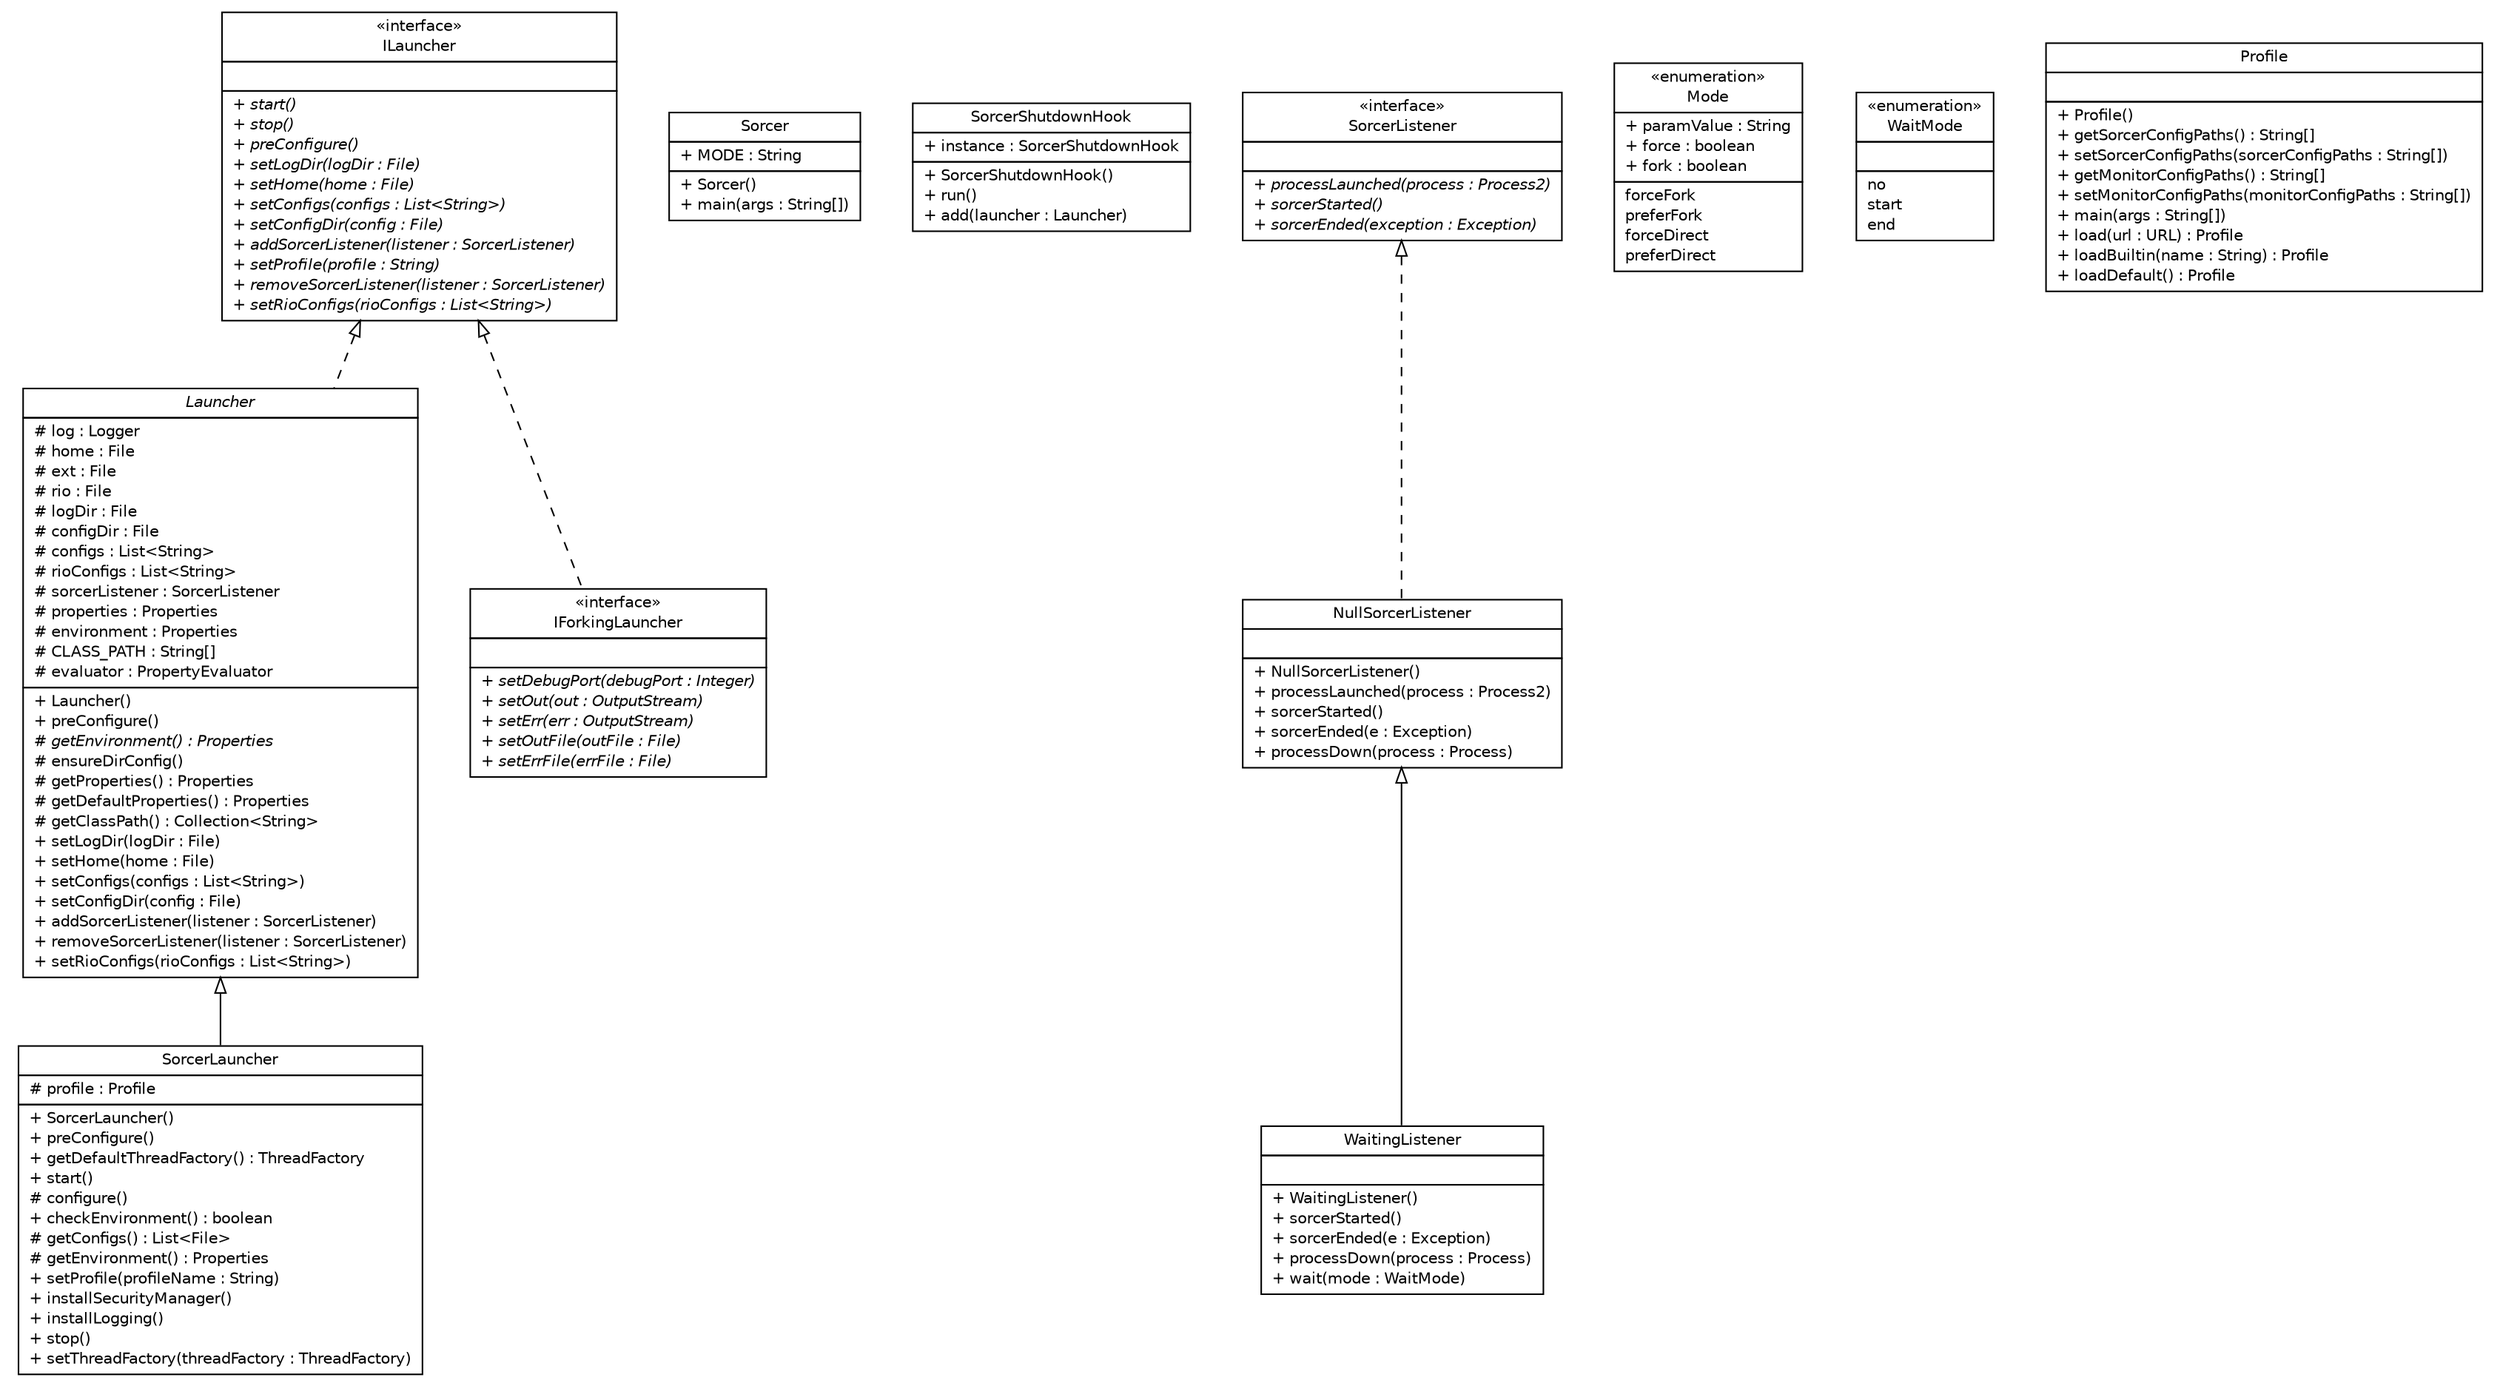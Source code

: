 #!/usr/local/bin/dot
#
# Class diagram 
# Generated by UMLGraph version R5_6 (http://www.umlgraph.org/)
#

digraph G {
	edge [fontname="Helvetica",fontsize=10,labelfontname="Helvetica",labelfontsize=10];
	node [fontname="Helvetica",fontsize=10,shape=plaintext];
	nodesep=0.25;
	ranksep=0.5;
	// sorcer.launcher.SorcerLauncher
	c52455 [label=<<table title="sorcer.launcher.SorcerLauncher" border="0" cellborder="1" cellspacing="0" cellpadding="2" port="p" href="./SorcerLauncher.html">
		<tr><td><table border="0" cellspacing="0" cellpadding="1">
<tr><td align="center" balign="center"> SorcerLauncher </td></tr>
		</table></td></tr>
		<tr><td><table border="0" cellspacing="0" cellpadding="1">
<tr><td align="left" balign="left"> # profile : Profile </td></tr>
		</table></td></tr>
		<tr><td><table border="0" cellspacing="0" cellpadding="1">
<tr><td align="left" balign="left"> + SorcerLauncher() </td></tr>
<tr><td align="left" balign="left"> + preConfigure() </td></tr>
<tr><td align="left" balign="left"> + getDefaultThreadFactory() : ThreadFactory </td></tr>
<tr><td align="left" balign="left"> + start() </td></tr>
<tr><td align="left" balign="left"> # configure() </td></tr>
<tr><td align="left" balign="left"> + checkEnvironment() : boolean </td></tr>
<tr><td align="left" balign="left"> # getConfigs() : List&lt;File&gt; </td></tr>
<tr><td align="left" balign="left"> # getEnvironment() : Properties </td></tr>
<tr><td align="left" balign="left"> + setProfile(profileName : String) </td></tr>
<tr><td align="left" balign="left"> + installSecurityManager() </td></tr>
<tr><td align="left" balign="left"> + installLogging() </td></tr>
<tr><td align="left" balign="left"> + stop() </td></tr>
<tr><td align="left" balign="left"> + setThreadFactory(threadFactory : ThreadFactory) </td></tr>
		</table></td></tr>
		</table>>, URL="./SorcerLauncher.html", fontname="Helvetica", fontcolor="black", fontsize=10.0];
	// sorcer.launcher.Sorcer
	c52456 [label=<<table title="sorcer.launcher.Sorcer" border="0" cellborder="1" cellspacing="0" cellpadding="2" port="p" href="./Sorcer.html">
		<tr><td><table border="0" cellspacing="0" cellpadding="1">
<tr><td align="center" balign="center"> Sorcer </td></tr>
		</table></td></tr>
		<tr><td><table border="0" cellspacing="0" cellpadding="1">
<tr><td align="left" balign="left"> + MODE : String </td></tr>
		</table></td></tr>
		<tr><td><table border="0" cellspacing="0" cellpadding="1">
<tr><td align="left" balign="left"> + Sorcer() </td></tr>
<tr><td align="left" balign="left"> + main(args : String[]) </td></tr>
		</table></td></tr>
		</table>>, URL="./Sorcer.html", fontname="Helvetica", fontcolor="black", fontsize=10.0];
	// sorcer.launcher.ILauncher
	c52457 [label=<<table title="sorcer.launcher.ILauncher" border="0" cellborder="1" cellspacing="0" cellpadding="2" port="p" href="./ILauncher.html">
		<tr><td><table border="0" cellspacing="0" cellpadding="1">
<tr><td align="center" balign="center"> &#171;interface&#187; </td></tr>
<tr><td align="center" balign="center"> ILauncher </td></tr>
		</table></td></tr>
		<tr><td><table border="0" cellspacing="0" cellpadding="1">
<tr><td align="left" balign="left">  </td></tr>
		</table></td></tr>
		<tr><td><table border="0" cellspacing="0" cellpadding="1">
<tr><td align="left" balign="left"><font face="Helvetica-Oblique" point-size="10.0"> + start() </font></td></tr>
<tr><td align="left" balign="left"><font face="Helvetica-Oblique" point-size="10.0"> + stop() </font></td></tr>
<tr><td align="left" balign="left"><font face="Helvetica-Oblique" point-size="10.0"> + preConfigure() </font></td></tr>
<tr><td align="left" balign="left"><font face="Helvetica-Oblique" point-size="10.0"> + setLogDir(logDir : File) </font></td></tr>
<tr><td align="left" balign="left"><font face="Helvetica-Oblique" point-size="10.0"> + setHome(home : File) </font></td></tr>
<tr><td align="left" balign="left"><font face="Helvetica-Oblique" point-size="10.0"> + setConfigs(configs : List&lt;String&gt;) </font></td></tr>
<tr><td align="left" balign="left"><font face="Helvetica-Oblique" point-size="10.0"> + setConfigDir(config : File) </font></td></tr>
<tr><td align="left" balign="left"><font face="Helvetica-Oblique" point-size="10.0"> + addSorcerListener(listener : SorcerListener) </font></td></tr>
<tr><td align="left" balign="left"><font face="Helvetica-Oblique" point-size="10.0"> + setProfile(profile : String) </font></td></tr>
<tr><td align="left" balign="left"><font face="Helvetica-Oblique" point-size="10.0"> + removeSorcerListener(listener : SorcerListener) </font></td></tr>
<tr><td align="left" balign="left"><font face="Helvetica-Oblique" point-size="10.0"> + setRioConfigs(rioConfigs : List&lt;String&gt;) </font></td></tr>
		</table></td></tr>
		</table>>, URL="./ILauncher.html", fontname="Helvetica", fontcolor="black", fontsize=10.0];
	// sorcer.launcher.SorcerShutdownHook
	c52458 [label=<<table title="sorcer.launcher.SorcerShutdownHook" border="0" cellborder="1" cellspacing="0" cellpadding="2" port="p" href="./SorcerShutdownHook.html">
		<tr><td><table border="0" cellspacing="0" cellpadding="1">
<tr><td align="center" balign="center"> SorcerShutdownHook </td></tr>
		</table></td></tr>
		<tr><td><table border="0" cellspacing="0" cellpadding="1">
<tr><td align="left" balign="left"> + instance : SorcerShutdownHook </td></tr>
		</table></td></tr>
		<tr><td><table border="0" cellspacing="0" cellpadding="1">
<tr><td align="left" balign="left"> + SorcerShutdownHook() </td></tr>
<tr><td align="left" balign="left"> + run() </td></tr>
<tr><td align="left" balign="left"> + add(launcher : Launcher) </td></tr>
		</table></td></tr>
		</table>>, URL="./SorcerShutdownHook.html", fontname="Helvetica", fontcolor="black", fontsize=10.0];
	// sorcer.launcher.NullSorcerListener
	c52459 [label=<<table title="sorcer.launcher.NullSorcerListener" border="0" cellborder="1" cellspacing="0" cellpadding="2" port="p" href="./NullSorcerListener.html">
		<tr><td><table border="0" cellspacing="0" cellpadding="1">
<tr><td align="center" balign="center"> NullSorcerListener </td></tr>
		</table></td></tr>
		<tr><td><table border="0" cellspacing="0" cellpadding="1">
<tr><td align="left" balign="left">  </td></tr>
		</table></td></tr>
		<tr><td><table border="0" cellspacing="0" cellpadding="1">
<tr><td align="left" balign="left"> + NullSorcerListener() </td></tr>
<tr><td align="left" balign="left"> + processLaunched(process : Process2) </td></tr>
<tr><td align="left" balign="left"> + sorcerStarted() </td></tr>
<tr><td align="left" balign="left"> + sorcerEnded(e : Exception) </td></tr>
<tr><td align="left" balign="left"> + processDown(process : Process) </td></tr>
		</table></td></tr>
		</table>>, URL="./NullSorcerListener.html", fontname="Helvetica", fontcolor="black", fontsize=10.0];
	// sorcer.launcher.Mode
	c52460 [label=<<table title="sorcer.launcher.Mode" border="0" cellborder="1" cellspacing="0" cellpadding="2" port="p" href="./Mode.html">
		<tr><td><table border="0" cellspacing="0" cellpadding="1">
<tr><td align="center" balign="center"> &#171;enumeration&#187; </td></tr>
<tr><td align="center" balign="center"> Mode </td></tr>
		</table></td></tr>
		<tr><td><table border="0" cellspacing="0" cellpadding="1">
<tr><td align="left" balign="left"> + paramValue : String </td></tr>
<tr><td align="left" balign="left"> + force : boolean </td></tr>
<tr><td align="left" balign="left"> + fork : boolean </td></tr>
		</table></td></tr>
		<tr><td><table border="0" cellspacing="0" cellpadding="1">
<tr><td align="left" balign="left"> forceFork </td></tr>
<tr><td align="left" balign="left"> preferFork </td></tr>
<tr><td align="left" balign="left"> forceDirect </td></tr>
<tr><td align="left" balign="left"> preferDirect </td></tr>
		</table></td></tr>
		</table>>, URL="./Mode.html", fontname="Helvetica", fontcolor="black", fontsize=10.0];
	// sorcer.launcher.WaitingListener
	c52461 [label=<<table title="sorcer.launcher.WaitingListener" border="0" cellborder="1" cellspacing="0" cellpadding="2" port="p" href="./WaitingListener.html">
		<tr><td><table border="0" cellspacing="0" cellpadding="1">
<tr><td align="center" balign="center"> WaitingListener </td></tr>
		</table></td></tr>
		<tr><td><table border="0" cellspacing="0" cellpadding="1">
<tr><td align="left" balign="left">  </td></tr>
		</table></td></tr>
		<tr><td><table border="0" cellspacing="0" cellpadding="1">
<tr><td align="left" balign="left"> + WaitingListener() </td></tr>
<tr><td align="left" balign="left"> + sorcerStarted() </td></tr>
<tr><td align="left" balign="left"> + sorcerEnded(e : Exception) </td></tr>
<tr><td align="left" balign="left"> + processDown(process : Process) </td></tr>
<tr><td align="left" balign="left"> + wait(mode : WaitMode) </td></tr>
		</table></td></tr>
		</table>>, URL="./WaitingListener.html", fontname="Helvetica", fontcolor="black", fontsize=10.0];
	// sorcer.launcher.Launcher
	c52462 [label=<<table title="sorcer.launcher.Launcher" border="0" cellborder="1" cellspacing="0" cellpadding="2" port="p" href="./Launcher.html">
		<tr><td><table border="0" cellspacing="0" cellpadding="1">
<tr><td align="center" balign="center"><font face="Helvetica-Oblique"> Launcher </font></td></tr>
		</table></td></tr>
		<tr><td><table border="0" cellspacing="0" cellpadding="1">
<tr><td align="left" balign="left"> # log : Logger </td></tr>
<tr><td align="left" balign="left"> # home : File </td></tr>
<tr><td align="left" balign="left"> # ext : File </td></tr>
<tr><td align="left" balign="left"> # rio : File </td></tr>
<tr><td align="left" balign="left"> # logDir : File </td></tr>
<tr><td align="left" balign="left"> # configDir : File </td></tr>
<tr><td align="left" balign="left"> # configs : List&lt;String&gt; </td></tr>
<tr><td align="left" balign="left"> # rioConfigs : List&lt;String&gt; </td></tr>
<tr><td align="left" balign="left"> # sorcerListener : SorcerListener </td></tr>
<tr><td align="left" balign="left"> # properties : Properties </td></tr>
<tr><td align="left" balign="left"> # environment : Properties </td></tr>
<tr><td align="left" balign="left"> # CLASS_PATH : String[] </td></tr>
<tr><td align="left" balign="left"> # evaluator : PropertyEvaluator </td></tr>
		</table></td></tr>
		<tr><td><table border="0" cellspacing="0" cellpadding="1">
<tr><td align="left" balign="left"> + Launcher() </td></tr>
<tr><td align="left" balign="left"> + preConfigure() </td></tr>
<tr><td align="left" balign="left"><font face="Helvetica-Oblique" point-size="10.0"> # getEnvironment() : Properties </font></td></tr>
<tr><td align="left" balign="left"> # ensureDirConfig() </td></tr>
<tr><td align="left" balign="left"> # getProperties() : Properties </td></tr>
<tr><td align="left" balign="left"> # getDefaultProperties() : Properties </td></tr>
<tr><td align="left" balign="left"> # getClassPath() : Collection&lt;String&gt; </td></tr>
<tr><td align="left" balign="left"> + setLogDir(logDir : File) </td></tr>
<tr><td align="left" balign="left"> + setHome(home : File) </td></tr>
<tr><td align="left" balign="left"> + setConfigs(configs : List&lt;String&gt;) </td></tr>
<tr><td align="left" balign="left"> + setConfigDir(config : File) </td></tr>
<tr><td align="left" balign="left"> + addSorcerListener(listener : SorcerListener) </td></tr>
<tr><td align="left" balign="left"> + removeSorcerListener(listener : SorcerListener) </td></tr>
<tr><td align="left" balign="left"> + setRioConfigs(rioConfigs : List&lt;String&gt;) </td></tr>
		</table></td></tr>
		</table>>, URL="./Launcher.html", fontname="Helvetica", fontcolor="black", fontsize=10.0];
	// sorcer.launcher.SorcerListener
	c52463 [label=<<table title="sorcer.launcher.SorcerListener" border="0" cellborder="1" cellspacing="0" cellpadding="2" port="p" href="./SorcerListener.html">
		<tr><td><table border="0" cellspacing="0" cellpadding="1">
<tr><td align="center" balign="center"> &#171;interface&#187; </td></tr>
<tr><td align="center" balign="center"> SorcerListener </td></tr>
		</table></td></tr>
		<tr><td><table border="0" cellspacing="0" cellpadding="1">
<tr><td align="left" balign="left">  </td></tr>
		</table></td></tr>
		<tr><td><table border="0" cellspacing="0" cellpadding="1">
<tr><td align="left" balign="left"><font face="Helvetica-Oblique" point-size="10.0"> + processLaunched(process : Process2) </font></td></tr>
<tr><td align="left" balign="left"><font face="Helvetica-Oblique" point-size="10.0"> + sorcerStarted() </font></td></tr>
<tr><td align="left" balign="left"><font face="Helvetica-Oblique" point-size="10.0"> + sorcerEnded(exception : Exception) </font></td></tr>
		</table></td></tr>
		</table>>, URL="./SorcerListener.html", fontname="Helvetica", fontcolor="black", fontsize=10.0];
	// sorcer.launcher.WaitMode
	c52464 [label=<<table title="sorcer.launcher.WaitMode" border="0" cellborder="1" cellspacing="0" cellpadding="2" port="p" href="./WaitMode.html">
		<tr><td><table border="0" cellspacing="0" cellpadding="1">
<tr><td align="center" balign="center"> &#171;enumeration&#187; </td></tr>
<tr><td align="center" balign="center"> WaitMode </td></tr>
		</table></td></tr>
		<tr><td><table border="0" cellspacing="0" cellpadding="1">
<tr><td align="left" balign="left">  </td></tr>
		</table></td></tr>
		<tr><td><table border="0" cellspacing="0" cellpadding="1">
<tr><td align="left" balign="left"> no </td></tr>
<tr><td align="left" balign="left"> start </td></tr>
<tr><td align="left" balign="left"> end </td></tr>
		</table></td></tr>
		</table>>, URL="./WaitMode.html", fontname="Helvetica", fontcolor="black", fontsize=10.0];
	// sorcer.launcher.IForkingLauncher
	c52465 [label=<<table title="sorcer.launcher.IForkingLauncher" border="0" cellborder="1" cellspacing="0" cellpadding="2" port="p" href="./IForkingLauncher.html">
		<tr><td><table border="0" cellspacing="0" cellpadding="1">
<tr><td align="center" balign="center"> &#171;interface&#187; </td></tr>
<tr><td align="center" balign="center"> IForkingLauncher </td></tr>
		</table></td></tr>
		<tr><td><table border="0" cellspacing="0" cellpadding="1">
<tr><td align="left" balign="left">  </td></tr>
		</table></td></tr>
		<tr><td><table border="0" cellspacing="0" cellpadding="1">
<tr><td align="left" balign="left"><font face="Helvetica-Oblique" point-size="10.0"> + setDebugPort(debugPort : Integer) </font></td></tr>
<tr><td align="left" balign="left"><font face="Helvetica-Oblique" point-size="10.0"> + setOut(out : OutputStream) </font></td></tr>
<tr><td align="left" balign="left"><font face="Helvetica-Oblique" point-size="10.0"> + setErr(err : OutputStream) </font></td></tr>
<tr><td align="left" balign="left"><font face="Helvetica-Oblique" point-size="10.0"> + setOutFile(outFile : File) </font></td></tr>
<tr><td align="left" balign="left"><font face="Helvetica-Oblique" point-size="10.0"> + setErrFile(errFile : File) </font></td></tr>
		</table></td></tr>
		</table>>, URL="./IForkingLauncher.html", fontname="Helvetica", fontcolor="black", fontsize=10.0];
	// sorcer.launcher.Profile
	c52466 [label=<<table title="sorcer.launcher.Profile" border="0" cellborder="1" cellspacing="0" cellpadding="2" port="p" href="./Profile.html">
		<tr><td><table border="0" cellspacing="0" cellpadding="1">
<tr><td align="center" balign="center"> Profile </td></tr>
		</table></td></tr>
		<tr><td><table border="0" cellspacing="0" cellpadding="1">
<tr><td align="left" balign="left">  </td></tr>
		</table></td></tr>
		<tr><td><table border="0" cellspacing="0" cellpadding="1">
<tr><td align="left" balign="left"> + Profile() </td></tr>
<tr><td align="left" balign="left"> + getSorcerConfigPaths() : String[] </td></tr>
<tr><td align="left" balign="left"> + setSorcerConfigPaths(sorcerConfigPaths : String[]) </td></tr>
<tr><td align="left" balign="left"> + getMonitorConfigPaths() : String[] </td></tr>
<tr><td align="left" balign="left"> + setMonitorConfigPaths(monitorConfigPaths : String[]) </td></tr>
<tr><td align="left" balign="left"> + main(args : String[]) </td></tr>
<tr><td align="left" balign="left"> + load(url : URL) : Profile </td></tr>
<tr><td align="left" balign="left"> + loadBuiltin(name : String) : Profile </td></tr>
<tr><td align="left" balign="left"> + loadDefault() : Profile </td></tr>
		</table></td></tr>
		</table>>, URL="./Profile.html", fontname="Helvetica", fontcolor="black", fontsize=10.0];
	//sorcer.launcher.SorcerLauncher extends sorcer.launcher.Launcher
	c52462:p -> c52455:p [dir=back,arrowtail=empty];
	//sorcer.launcher.NullSorcerListener implements sorcer.launcher.SorcerListener
	c52463:p -> c52459:p [dir=back,arrowtail=empty,style=dashed];
	//sorcer.launcher.WaitingListener extends sorcer.launcher.NullSorcerListener
	c52459:p -> c52461:p [dir=back,arrowtail=empty];
	//sorcer.launcher.Launcher implements sorcer.launcher.ILauncher
	c52457:p -> c52462:p [dir=back,arrowtail=empty,style=dashed];
	//sorcer.launcher.IForkingLauncher implements sorcer.launcher.ILauncher
	c52457:p -> c52465:p [dir=back,arrowtail=empty,style=dashed];
}

